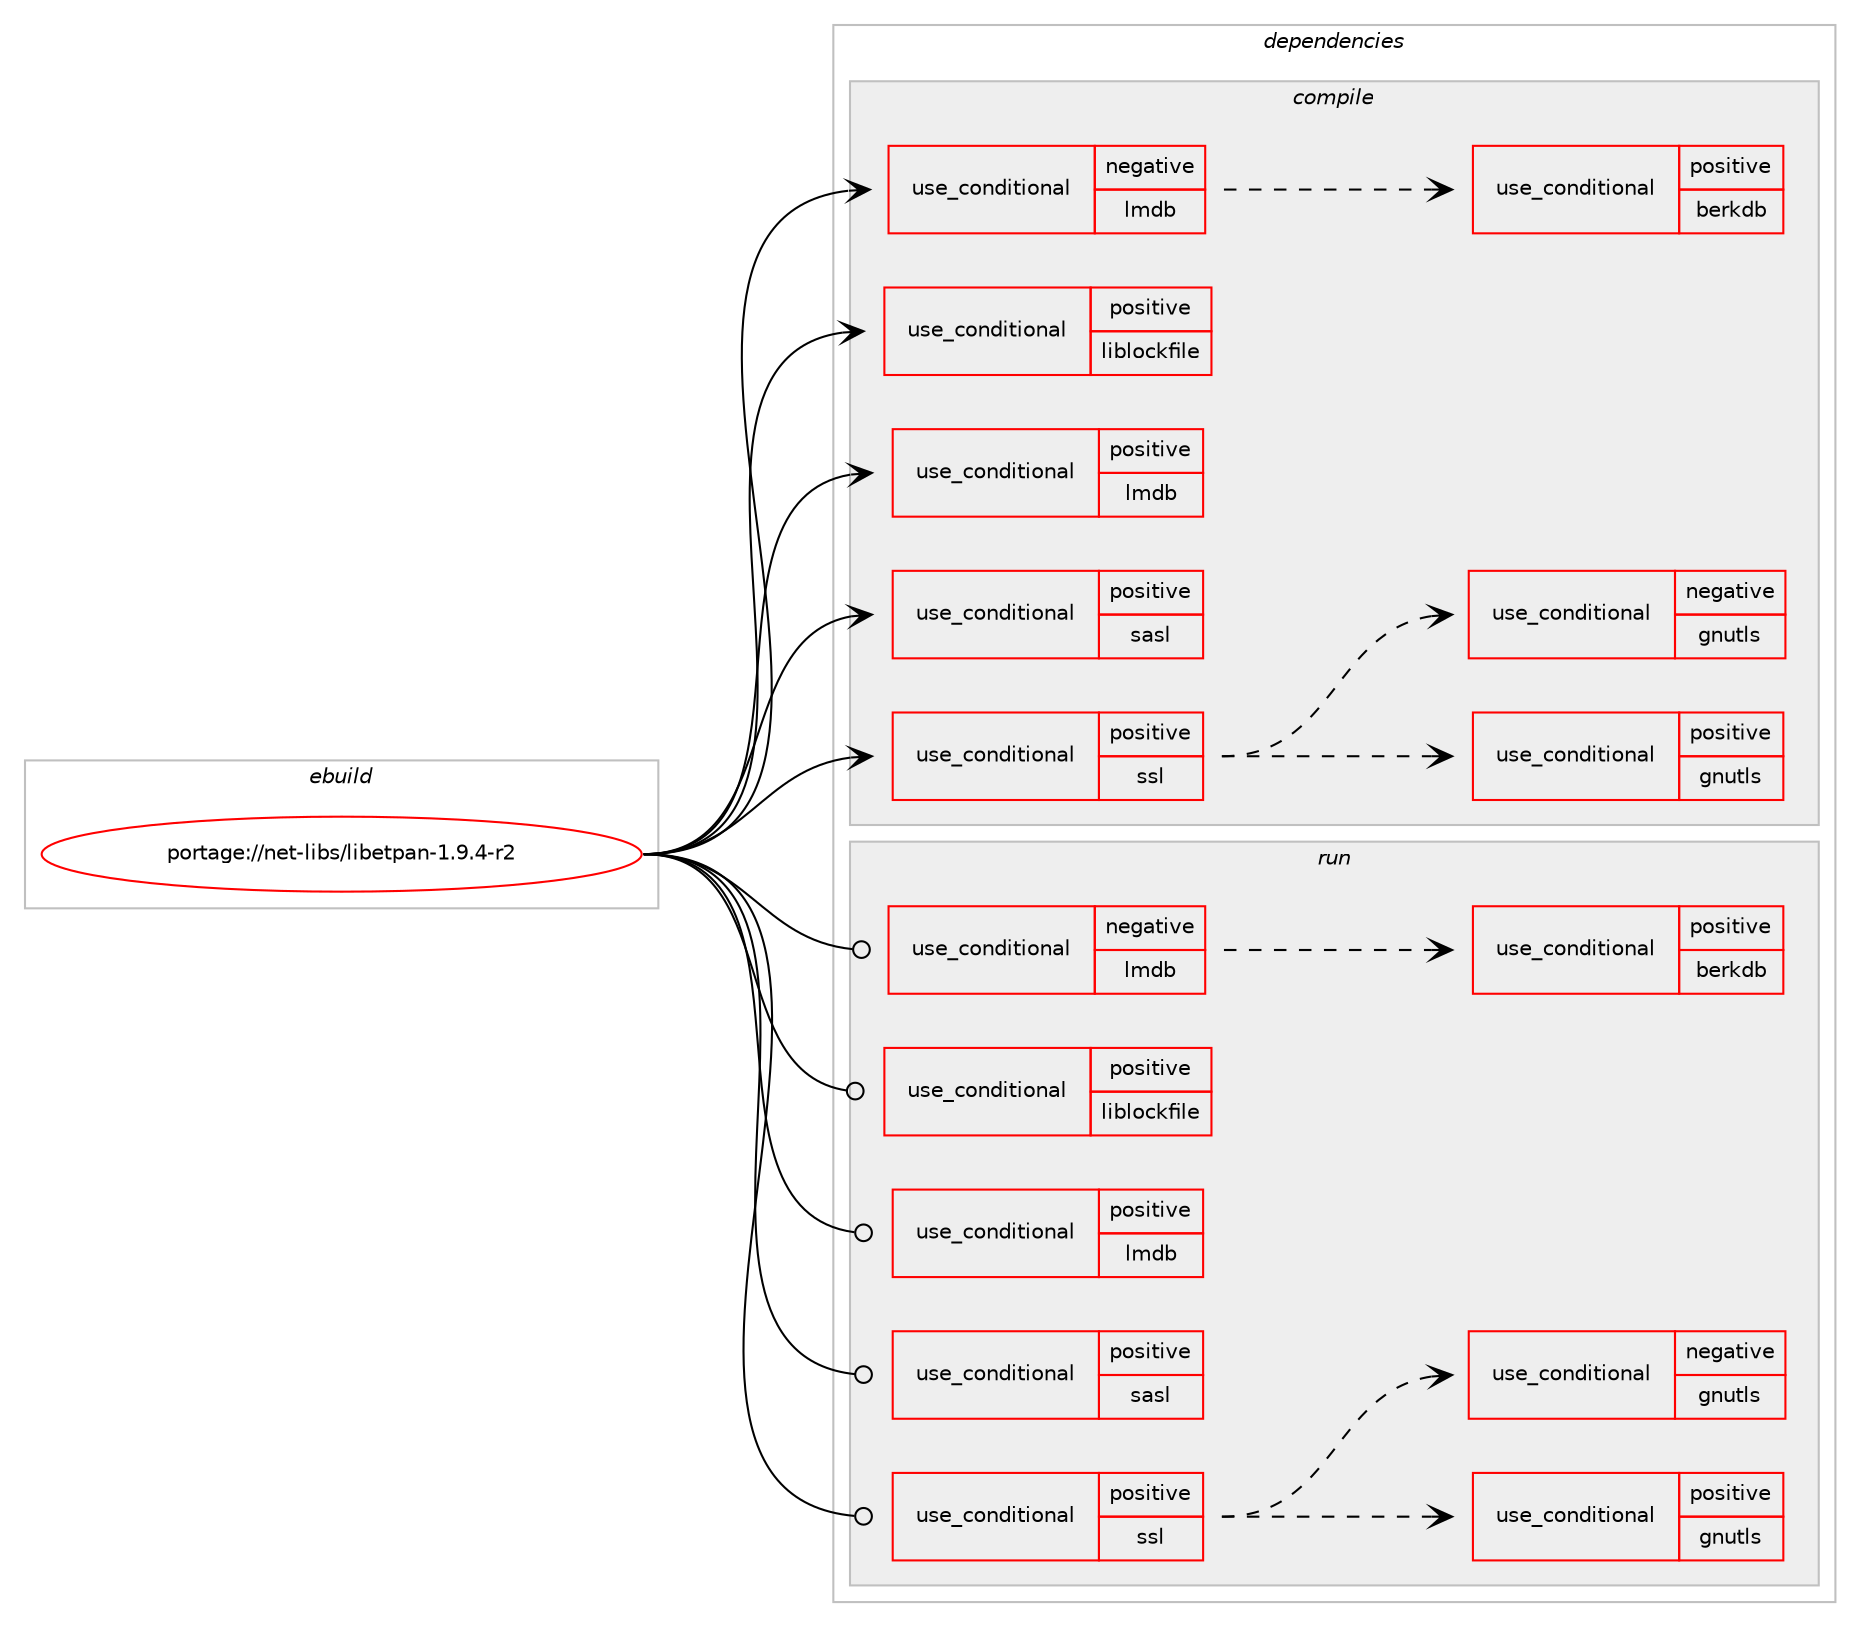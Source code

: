 digraph prolog {

# *************
# Graph options
# *************

newrank=true;
concentrate=true;
compound=true;
graph [rankdir=LR,fontname=Helvetica,fontsize=10,ranksep=1.5];#, ranksep=2.5, nodesep=0.2];
edge  [arrowhead=vee];
node  [fontname=Helvetica,fontsize=10];

# **********
# The ebuild
# **********

subgraph cluster_leftcol {
color=gray;
rank=same;
label=<<i>ebuild</i>>;
id [label="portage://net-libs/libetpan-1.9.4-r2", color=red, width=4, href="../net-libs/libetpan-1.9.4-r2.svg"];
}

# ****************
# The dependencies
# ****************

subgraph cluster_midcol {
color=gray;
label=<<i>dependencies</i>>;
subgraph cluster_compile {
fillcolor="#eeeeee";
style=filled;
label=<<i>compile</i>>;
subgraph cond91131 {
dependency183009 [label=<<TABLE BORDER="0" CELLBORDER="1" CELLSPACING="0" CELLPADDING="4"><TR><TD ROWSPAN="3" CELLPADDING="10">use_conditional</TD></TR><TR><TD>negative</TD></TR><TR><TD>lmdb</TD></TR></TABLE>>, shape=none, color=red];
subgraph cond91132 {
dependency183010 [label=<<TABLE BORDER="0" CELLBORDER="1" CELLSPACING="0" CELLPADDING="4"><TR><TD ROWSPAN="3" CELLPADDING="10">use_conditional</TD></TR><TR><TD>positive</TD></TR><TR><TD>berkdb</TD></TR></TABLE>>, shape=none, color=red];
# *** BEGIN UNKNOWN DEPENDENCY TYPE (TODO) ***
# dependency183010 -> package_dependency(portage://net-libs/libetpan-1.9.4-r2,install,no,sys-libs,db,none,[,,],any_same_slot,[])
# *** END UNKNOWN DEPENDENCY TYPE (TODO) ***

}
dependency183009:e -> dependency183010:w [weight=20,style="dashed",arrowhead="vee"];
}
id:e -> dependency183009:w [weight=20,style="solid",arrowhead="vee"];
subgraph cond91133 {
dependency183011 [label=<<TABLE BORDER="0" CELLBORDER="1" CELLSPACING="0" CELLPADDING="4"><TR><TD ROWSPAN="3" CELLPADDING="10">use_conditional</TD></TR><TR><TD>positive</TD></TR><TR><TD>liblockfile</TD></TR></TABLE>>, shape=none, color=red];
# *** BEGIN UNKNOWN DEPENDENCY TYPE (TODO) ***
# dependency183011 -> package_dependency(portage://net-libs/libetpan-1.9.4-r2,install,no,net-libs,liblockfile,none,[,,],[],[])
# *** END UNKNOWN DEPENDENCY TYPE (TODO) ***

}
id:e -> dependency183011:w [weight=20,style="solid",arrowhead="vee"];
subgraph cond91134 {
dependency183012 [label=<<TABLE BORDER="0" CELLBORDER="1" CELLSPACING="0" CELLPADDING="4"><TR><TD ROWSPAN="3" CELLPADDING="10">use_conditional</TD></TR><TR><TD>positive</TD></TR><TR><TD>lmdb</TD></TR></TABLE>>, shape=none, color=red];
# *** BEGIN UNKNOWN DEPENDENCY TYPE (TODO) ***
# dependency183012 -> package_dependency(portage://net-libs/libetpan-1.9.4-r2,install,no,dev-db,lmdb,none,[,,],[],[])
# *** END UNKNOWN DEPENDENCY TYPE (TODO) ***

}
id:e -> dependency183012:w [weight=20,style="solid",arrowhead="vee"];
subgraph cond91135 {
dependency183013 [label=<<TABLE BORDER="0" CELLBORDER="1" CELLSPACING="0" CELLPADDING="4"><TR><TD ROWSPAN="3" CELLPADDING="10">use_conditional</TD></TR><TR><TD>positive</TD></TR><TR><TD>sasl</TD></TR></TABLE>>, shape=none, color=red];
# *** BEGIN UNKNOWN DEPENDENCY TYPE (TODO) ***
# dependency183013 -> package_dependency(portage://net-libs/libetpan-1.9.4-r2,install,no,dev-libs,cyrus-sasl,none,[,,],[slot(2)],[])
# *** END UNKNOWN DEPENDENCY TYPE (TODO) ***

}
id:e -> dependency183013:w [weight=20,style="solid",arrowhead="vee"];
subgraph cond91136 {
dependency183014 [label=<<TABLE BORDER="0" CELLBORDER="1" CELLSPACING="0" CELLPADDING="4"><TR><TD ROWSPAN="3" CELLPADDING="10">use_conditional</TD></TR><TR><TD>positive</TD></TR><TR><TD>ssl</TD></TR></TABLE>>, shape=none, color=red];
subgraph cond91137 {
dependency183015 [label=<<TABLE BORDER="0" CELLBORDER="1" CELLSPACING="0" CELLPADDING="4"><TR><TD ROWSPAN="3" CELLPADDING="10">use_conditional</TD></TR><TR><TD>positive</TD></TR><TR><TD>gnutls</TD></TR></TABLE>>, shape=none, color=red];
# *** BEGIN UNKNOWN DEPENDENCY TYPE (TODO) ***
# dependency183015 -> package_dependency(portage://net-libs/libetpan-1.9.4-r2,install,no,net-libs,gnutls,none,[,,],any_same_slot,[])
# *** END UNKNOWN DEPENDENCY TYPE (TODO) ***

}
dependency183014:e -> dependency183015:w [weight=20,style="dashed",arrowhead="vee"];
subgraph cond91138 {
dependency183016 [label=<<TABLE BORDER="0" CELLBORDER="1" CELLSPACING="0" CELLPADDING="4"><TR><TD ROWSPAN="3" CELLPADDING="10">use_conditional</TD></TR><TR><TD>negative</TD></TR><TR><TD>gnutls</TD></TR></TABLE>>, shape=none, color=red];
# *** BEGIN UNKNOWN DEPENDENCY TYPE (TODO) ***
# dependency183016 -> package_dependency(portage://net-libs/libetpan-1.9.4-r2,install,no,dev-libs,openssl,none,[,,],[slot(0),equal],[])
# *** END UNKNOWN DEPENDENCY TYPE (TODO) ***

}
dependency183014:e -> dependency183016:w [weight=20,style="dashed",arrowhead="vee"];
}
id:e -> dependency183014:w [weight=20,style="solid",arrowhead="vee"];
# *** BEGIN UNKNOWN DEPENDENCY TYPE (TODO) ***
# id -> package_dependency(portage://net-libs/libetpan-1.9.4-r2,install,no,sys-libs,zlib,none,[,,],[],[])
# *** END UNKNOWN DEPENDENCY TYPE (TODO) ***

}
subgraph cluster_compileandrun {
fillcolor="#eeeeee";
style=filled;
label=<<i>compile and run</i>>;
}
subgraph cluster_run {
fillcolor="#eeeeee";
style=filled;
label=<<i>run</i>>;
subgraph cond91139 {
dependency183017 [label=<<TABLE BORDER="0" CELLBORDER="1" CELLSPACING="0" CELLPADDING="4"><TR><TD ROWSPAN="3" CELLPADDING="10">use_conditional</TD></TR><TR><TD>negative</TD></TR><TR><TD>lmdb</TD></TR></TABLE>>, shape=none, color=red];
subgraph cond91140 {
dependency183018 [label=<<TABLE BORDER="0" CELLBORDER="1" CELLSPACING="0" CELLPADDING="4"><TR><TD ROWSPAN="3" CELLPADDING="10">use_conditional</TD></TR><TR><TD>positive</TD></TR><TR><TD>berkdb</TD></TR></TABLE>>, shape=none, color=red];
# *** BEGIN UNKNOWN DEPENDENCY TYPE (TODO) ***
# dependency183018 -> package_dependency(portage://net-libs/libetpan-1.9.4-r2,run,no,sys-libs,db,none,[,,],any_same_slot,[])
# *** END UNKNOWN DEPENDENCY TYPE (TODO) ***

}
dependency183017:e -> dependency183018:w [weight=20,style="dashed",arrowhead="vee"];
}
id:e -> dependency183017:w [weight=20,style="solid",arrowhead="odot"];
subgraph cond91141 {
dependency183019 [label=<<TABLE BORDER="0" CELLBORDER="1" CELLSPACING="0" CELLPADDING="4"><TR><TD ROWSPAN="3" CELLPADDING="10">use_conditional</TD></TR><TR><TD>positive</TD></TR><TR><TD>liblockfile</TD></TR></TABLE>>, shape=none, color=red];
# *** BEGIN UNKNOWN DEPENDENCY TYPE (TODO) ***
# dependency183019 -> package_dependency(portage://net-libs/libetpan-1.9.4-r2,run,no,net-libs,liblockfile,none,[,,],[],[])
# *** END UNKNOWN DEPENDENCY TYPE (TODO) ***

}
id:e -> dependency183019:w [weight=20,style="solid",arrowhead="odot"];
subgraph cond91142 {
dependency183020 [label=<<TABLE BORDER="0" CELLBORDER="1" CELLSPACING="0" CELLPADDING="4"><TR><TD ROWSPAN="3" CELLPADDING="10">use_conditional</TD></TR><TR><TD>positive</TD></TR><TR><TD>lmdb</TD></TR></TABLE>>, shape=none, color=red];
# *** BEGIN UNKNOWN DEPENDENCY TYPE (TODO) ***
# dependency183020 -> package_dependency(portage://net-libs/libetpan-1.9.4-r2,run,no,dev-db,lmdb,none,[,,],[],[])
# *** END UNKNOWN DEPENDENCY TYPE (TODO) ***

}
id:e -> dependency183020:w [weight=20,style="solid",arrowhead="odot"];
subgraph cond91143 {
dependency183021 [label=<<TABLE BORDER="0" CELLBORDER="1" CELLSPACING="0" CELLPADDING="4"><TR><TD ROWSPAN="3" CELLPADDING="10">use_conditional</TD></TR><TR><TD>positive</TD></TR><TR><TD>sasl</TD></TR></TABLE>>, shape=none, color=red];
# *** BEGIN UNKNOWN DEPENDENCY TYPE (TODO) ***
# dependency183021 -> package_dependency(portage://net-libs/libetpan-1.9.4-r2,run,no,dev-libs,cyrus-sasl,none,[,,],[slot(2)],[])
# *** END UNKNOWN DEPENDENCY TYPE (TODO) ***

}
id:e -> dependency183021:w [weight=20,style="solid",arrowhead="odot"];
subgraph cond91144 {
dependency183022 [label=<<TABLE BORDER="0" CELLBORDER="1" CELLSPACING="0" CELLPADDING="4"><TR><TD ROWSPAN="3" CELLPADDING="10">use_conditional</TD></TR><TR><TD>positive</TD></TR><TR><TD>ssl</TD></TR></TABLE>>, shape=none, color=red];
subgraph cond91145 {
dependency183023 [label=<<TABLE BORDER="0" CELLBORDER="1" CELLSPACING="0" CELLPADDING="4"><TR><TD ROWSPAN="3" CELLPADDING="10">use_conditional</TD></TR><TR><TD>positive</TD></TR><TR><TD>gnutls</TD></TR></TABLE>>, shape=none, color=red];
# *** BEGIN UNKNOWN DEPENDENCY TYPE (TODO) ***
# dependency183023 -> package_dependency(portage://net-libs/libetpan-1.9.4-r2,run,no,net-libs,gnutls,none,[,,],any_same_slot,[])
# *** END UNKNOWN DEPENDENCY TYPE (TODO) ***

}
dependency183022:e -> dependency183023:w [weight=20,style="dashed",arrowhead="vee"];
subgraph cond91146 {
dependency183024 [label=<<TABLE BORDER="0" CELLBORDER="1" CELLSPACING="0" CELLPADDING="4"><TR><TD ROWSPAN="3" CELLPADDING="10">use_conditional</TD></TR><TR><TD>negative</TD></TR><TR><TD>gnutls</TD></TR></TABLE>>, shape=none, color=red];
# *** BEGIN UNKNOWN DEPENDENCY TYPE (TODO) ***
# dependency183024 -> package_dependency(portage://net-libs/libetpan-1.9.4-r2,run,no,dev-libs,openssl,none,[,,],[slot(0),equal],[])
# *** END UNKNOWN DEPENDENCY TYPE (TODO) ***

}
dependency183022:e -> dependency183024:w [weight=20,style="dashed",arrowhead="vee"];
}
id:e -> dependency183022:w [weight=20,style="solid",arrowhead="odot"];
# *** BEGIN UNKNOWN DEPENDENCY TYPE (TODO) ***
# id -> package_dependency(portage://net-libs/libetpan-1.9.4-r2,run,no,sys-libs,zlib,none,[,,],[],[])
# *** END UNKNOWN DEPENDENCY TYPE (TODO) ***

}
}

# **************
# The candidates
# **************

subgraph cluster_choices {
rank=same;
color=gray;
label=<<i>candidates</i>>;

}

}
